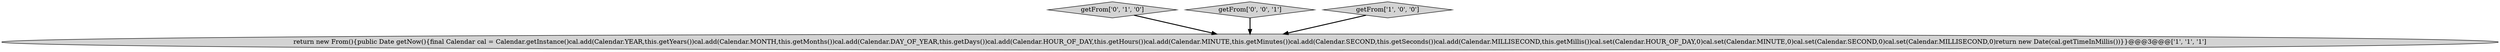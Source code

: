 digraph {
2 [style = filled, label = "getFrom['0', '1', '0']", fillcolor = lightgray, shape = diamond image = "AAA0AAABBB2BBB"];
3 [style = filled, label = "getFrom['0', '0', '1']", fillcolor = lightgray, shape = diamond image = "AAA0AAABBB3BBB"];
1 [style = filled, label = "return new From(){public Date getNow(){final Calendar cal = Calendar.getInstance()cal.add(Calendar.YEAR,this.getYears())cal.add(Calendar.MONTH,this.getMonths())cal.add(Calendar.DAY_OF_YEAR,this.getDays())cal.add(Calendar.HOUR_OF_DAY,this.getHours())cal.add(Calendar.MINUTE,this.getMinutes())cal.add(Calendar.SECOND,this.getSeconds())cal.add(Calendar.MILLISECOND,this.getMillis())cal.set(Calendar.HOUR_OF_DAY,0)cal.set(Calendar.MINUTE,0)cal.set(Calendar.SECOND,0)cal.set(Calendar.MILLISECOND,0)return new Date(cal.getTimeInMillis())}}@@@3@@@['1', '1', '1']", fillcolor = lightgray, shape = ellipse image = "AAA0AAABBB1BBB"];
0 [style = filled, label = "getFrom['1', '0', '0']", fillcolor = lightgray, shape = diamond image = "AAA0AAABBB1BBB"];
0->1 [style = bold, label=""];
2->1 [style = bold, label=""];
3->1 [style = bold, label=""];
}
